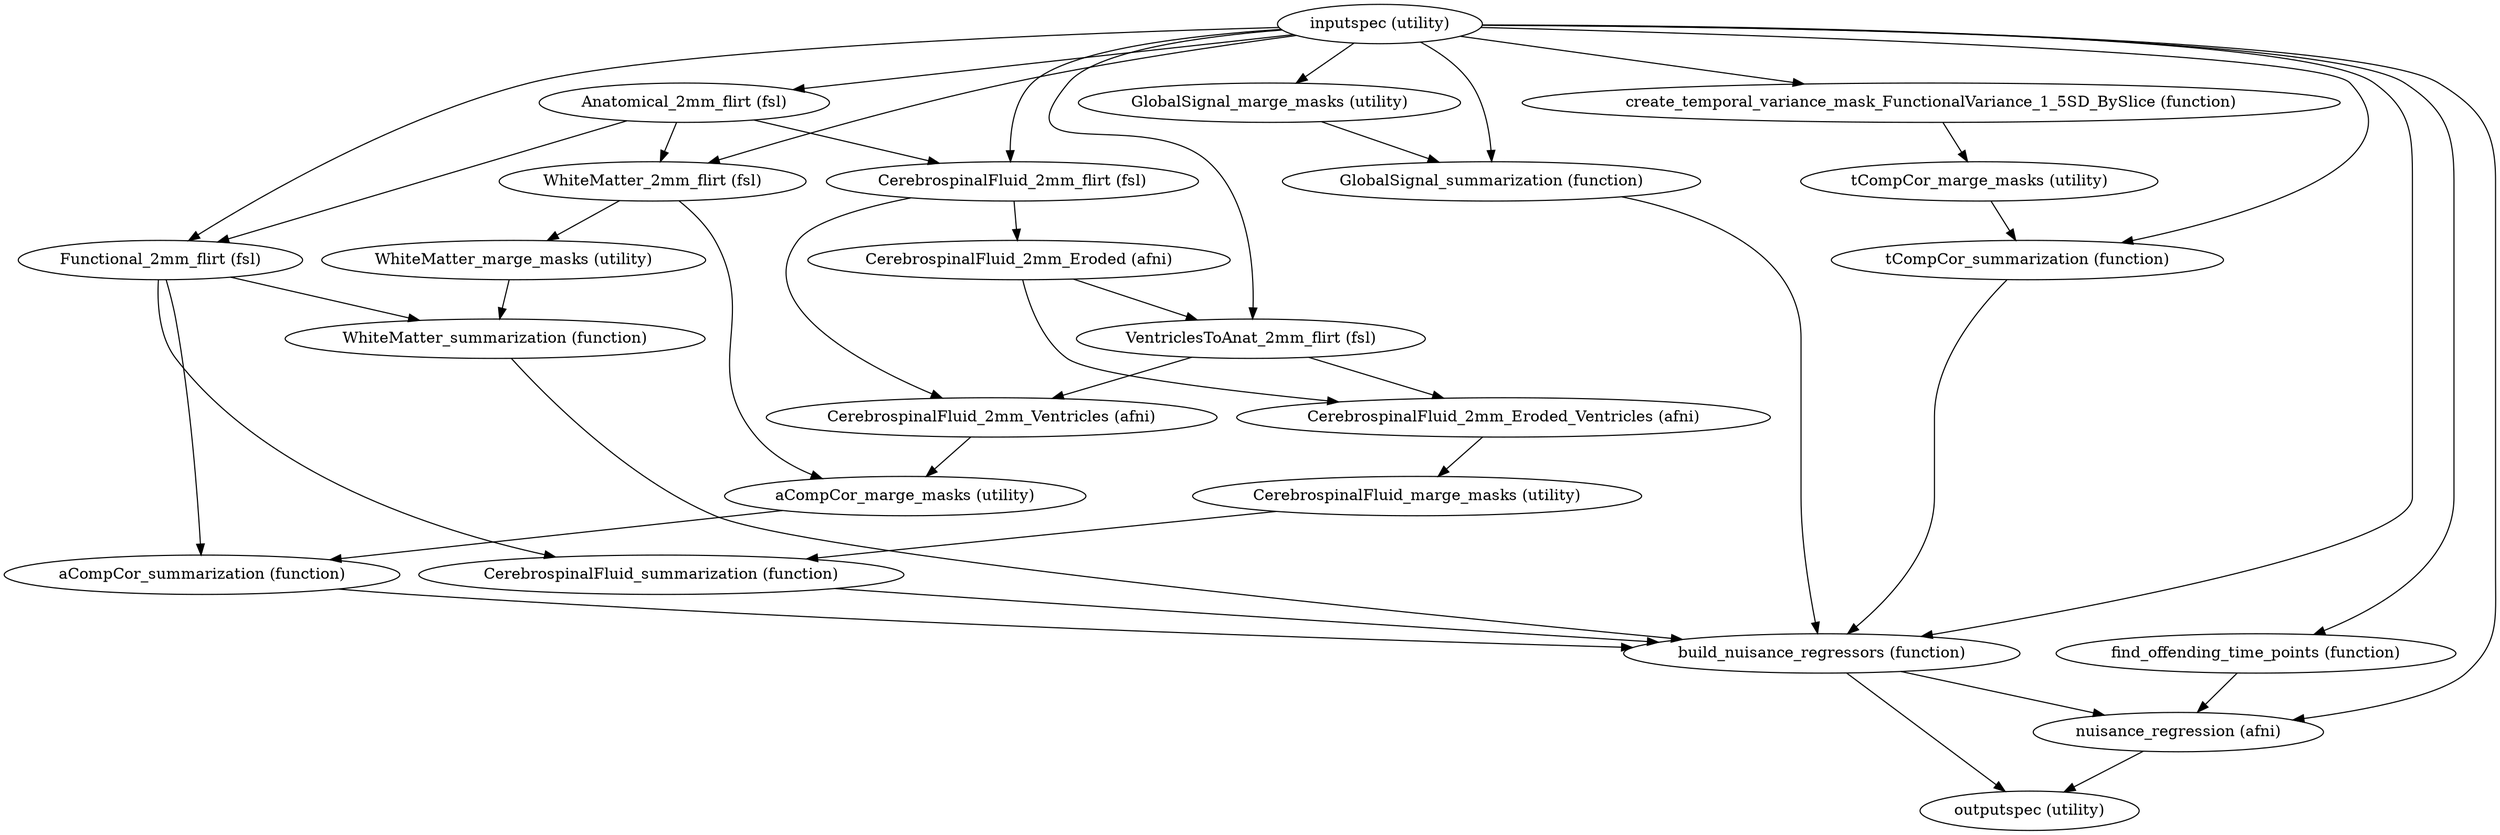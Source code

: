 strict digraph "" {
"tCompCor_summarization (function)";
"CerebrospinalFluid_2mm_Eroded (afni)";
"Anatomical_2mm_flirt (fsl)";
"inputspec (utility)";
"WhiteMatter_2mm_flirt (fsl)";
"aCompCor_summarization (function)";
"build_nuisance_regressors (function)";
"CerebrospinalFluid_2mm_flirt (fsl)";
"aCompCor_marge_masks (utility)";
"find_offending_time_points (function)";
"CerebrospinalFluid_2mm_Eroded_Ventricles (afni)";
"tCompCor_marge_masks (utility)";
"GlobalSignal_summarization (function)";
"WhiteMatter_marge_masks (utility)";
"GlobalSignal_marge_masks (utility)";
"WhiteMatter_summarization (function)";
"VentriclesToAnat_2mm_flirt (fsl)";
"CerebrospinalFluid_summarization (function)";
"nuisance_regression (afni)";
"CerebrospinalFluid_2mm_Ventricles (afni)";
"outputspec (utility)";
"create_temporal_variance_mask_FunctionalVariance_1_5SD_BySlice (function)";
"Functional_2mm_flirt (fsl)";
"CerebrospinalFluid_marge_masks (utility)";
"tCompCor_summarization (function)" -> "build_nuisance_regressors (function)";
"CerebrospinalFluid_2mm_Eroded (afni)" -> "CerebrospinalFluid_2mm_Eroded_Ventricles (afni)";
"CerebrospinalFluid_2mm_Eroded (afni)" -> "VentriclesToAnat_2mm_flirt (fsl)";
"Anatomical_2mm_flirt (fsl)" -> "Functional_2mm_flirt (fsl)";
"Anatomical_2mm_flirt (fsl)" -> "CerebrospinalFluid_2mm_flirt (fsl)";
"Anatomical_2mm_flirt (fsl)" -> "WhiteMatter_2mm_flirt (fsl)";
"inputspec (utility)" -> "tCompCor_summarization (function)";
"inputspec (utility)" -> "nuisance_regression (afni)";
"inputspec (utility)" -> "find_offending_time_points (function)";
"inputspec (utility)" -> "WhiteMatter_2mm_flirt (fsl)";
"inputspec (utility)" -> "create_temporal_variance_mask_FunctionalVariance_1_5SD_BySlice (function)";
"inputspec (utility)" -> "GlobalSignal_summarization (function)";
"inputspec (utility)" -> "Anatomical_2mm_flirt (fsl)";
"inputspec (utility)" -> "Functional_2mm_flirt (fsl)";
"inputspec (utility)" -> "GlobalSignal_marge_masks (utility)";
"inputspec (utility)" -> "build_nuisance_regressors (function)";
"inputspec (utility)" -> "VentriclesToAnat_2mm_flirt (fsl)";
"inputspec (utility)" -> "CerebrospinalFluid_2mm_flirt (fsl)";
"WhiteMatter_2mm_flirt (fsl)" -> "aCompCor_marge_masks (utility)";
"WhiteMatter_2mm_flirt (fsl)" -> "WhiteMatter_marge_masks (utility)";
"aCompCor_summarization (function)" -> "build_nuisance_regressors (function)";
"build_nuisance_regressors (function)" -> "nuisance_regression (afni)";
"build_nuisance_regressors (function)" -> "outputspec (utility)";
"CerebrospinalFluid_2mm_flirt (fsl)" -> "CerebrospinalFluid_2mm_Eroded (afni)";
"CerebrospinalFluid_2mm_flirt (fsl)" -> "CerebrospinalFluid_2mm_Ventricles (afni)";
"aCompCor_marge_masks (utility)" -> "aCompCor_summarization (function)";
"find_offending_time_points (function)" -> "nuisance_regression (afni)";
"CerebrospinalFluid_2mm_Eroded_Ventricles (afni)" -> "CerebrospinalFluid_marge_masks (utility)";
"tCompCor_marge_masks (utility)" -> "tCompCor_summarization (function)";
"GlobalSignal_summarization (function)" -> "build_nuisance_regressors (function)";
"WhiteMatter_marge_masks (utility)" -> "WhiteMatter_summarization (function)";
"GlobalSignal_marge_masks (utility)" -> "GlobalSignal_summarization (function)";
"WhiteMatter_summarization (function)" -> "build_nuisance_regressors (function)";
"VentriclesToAnat_2mm_flirt (fsl)" -> "CerebrospinalFluid_2mm_Ventricles (afni)";
"VentriclesToAnat_2mm_flirt (fsl)" -> "CerebrospinalFluid_2mm_Eroded_Ventricles (afni)";
"CerebrospinalFluid_summarization (function)" -> "build_nuisance_regressors (function)";
"nuisance_regression (afni)" -> "outputspec (utility)";
"CerebrospinalFluid_2mm_Ventricles (afni)" -> "aCompCor_marge_masks (utility)";
"create_temporal_variance_mask_FunctionalVariance_1_5SD_BySlice (function)" -> "tCompCor_marge_masks (utility)";
"Functional_2mm_flirt (fsl)" -> "aCompCor_summarization (function)";
"Functional_2mm_flirt (fsl)" -> "WhiteMatter_summarization (function)";
"Functional_2mm_flirt (fsl)" -> "CerebrospinalFluid_summarization (function)";
"CerebrospinalFluid_marge_masks (utility)" -> "CerebrospinalFluid_summarization (function)";
}
